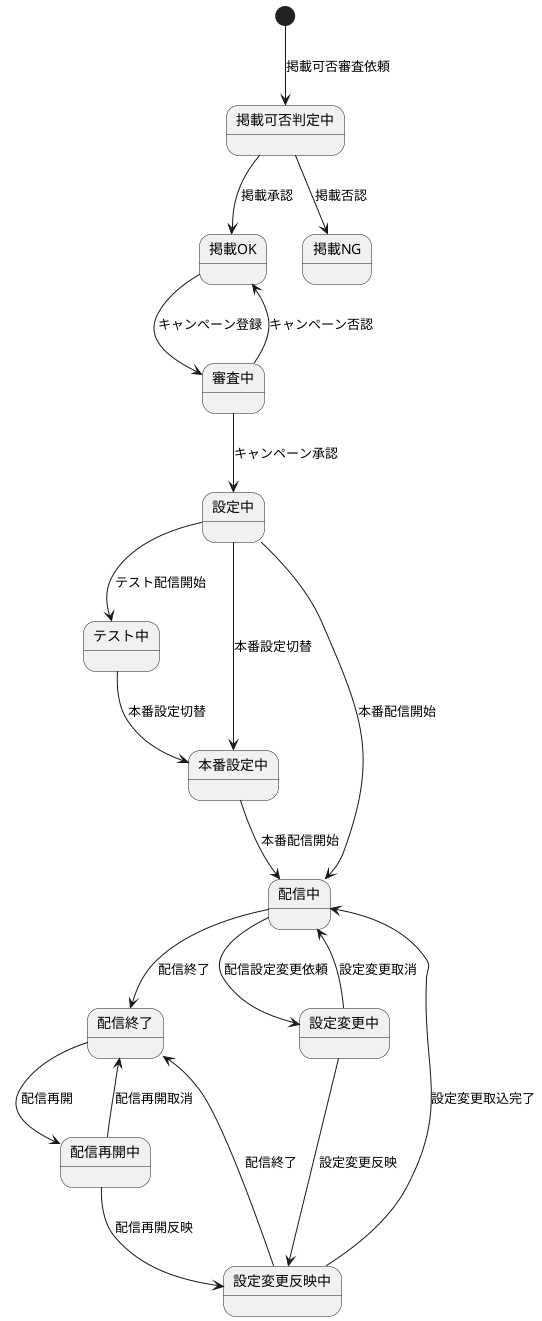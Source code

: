 @startuml

[*]            --> 掲載可否判定中 : 掲載可否審査依頼
掲載可否判定中 --> 掲載OK     	  : 掲載承認
掲載可否判定中 --> 掲載NG     	  : 掲載否認
掲載OK         --> 審査中     	  : キャンペーン登録
審査中         --> 設定中         : キャンペーン承認
審査中         --> 掲載OK     	  : キャンペーン否認
設定中         --> テスト中	  : テスト配信開始
設定中         --> 本番設定中	  : 本番設定切替
設定中         --> 配信中	  : 本番配信開始
テスト中       --> 本番設定中     : 本番設定切替
本番設定中     --> 配信中         : 本番配信開始
配信中 	       --> 配信終了   	  : 配信終了
配信中 	       --> 設定変更中	  : 配信設定変更依頼
設定変更中     --> 設定変更反映中 : 設定変更反映
設定変更中     --> 配信中         : 設定変更取消
設定変更反映中 --> 配信中         : 設定変更取込完了
設定変更反映中 --> 配信終了       : 配信終了
配信終了       --> 配信再開中     : 配信再開
配信再開中     --> 設定変更反映中 : 配信再開反映
配信再開中     --> 配信終了       : 配信再開取消

@enduml
